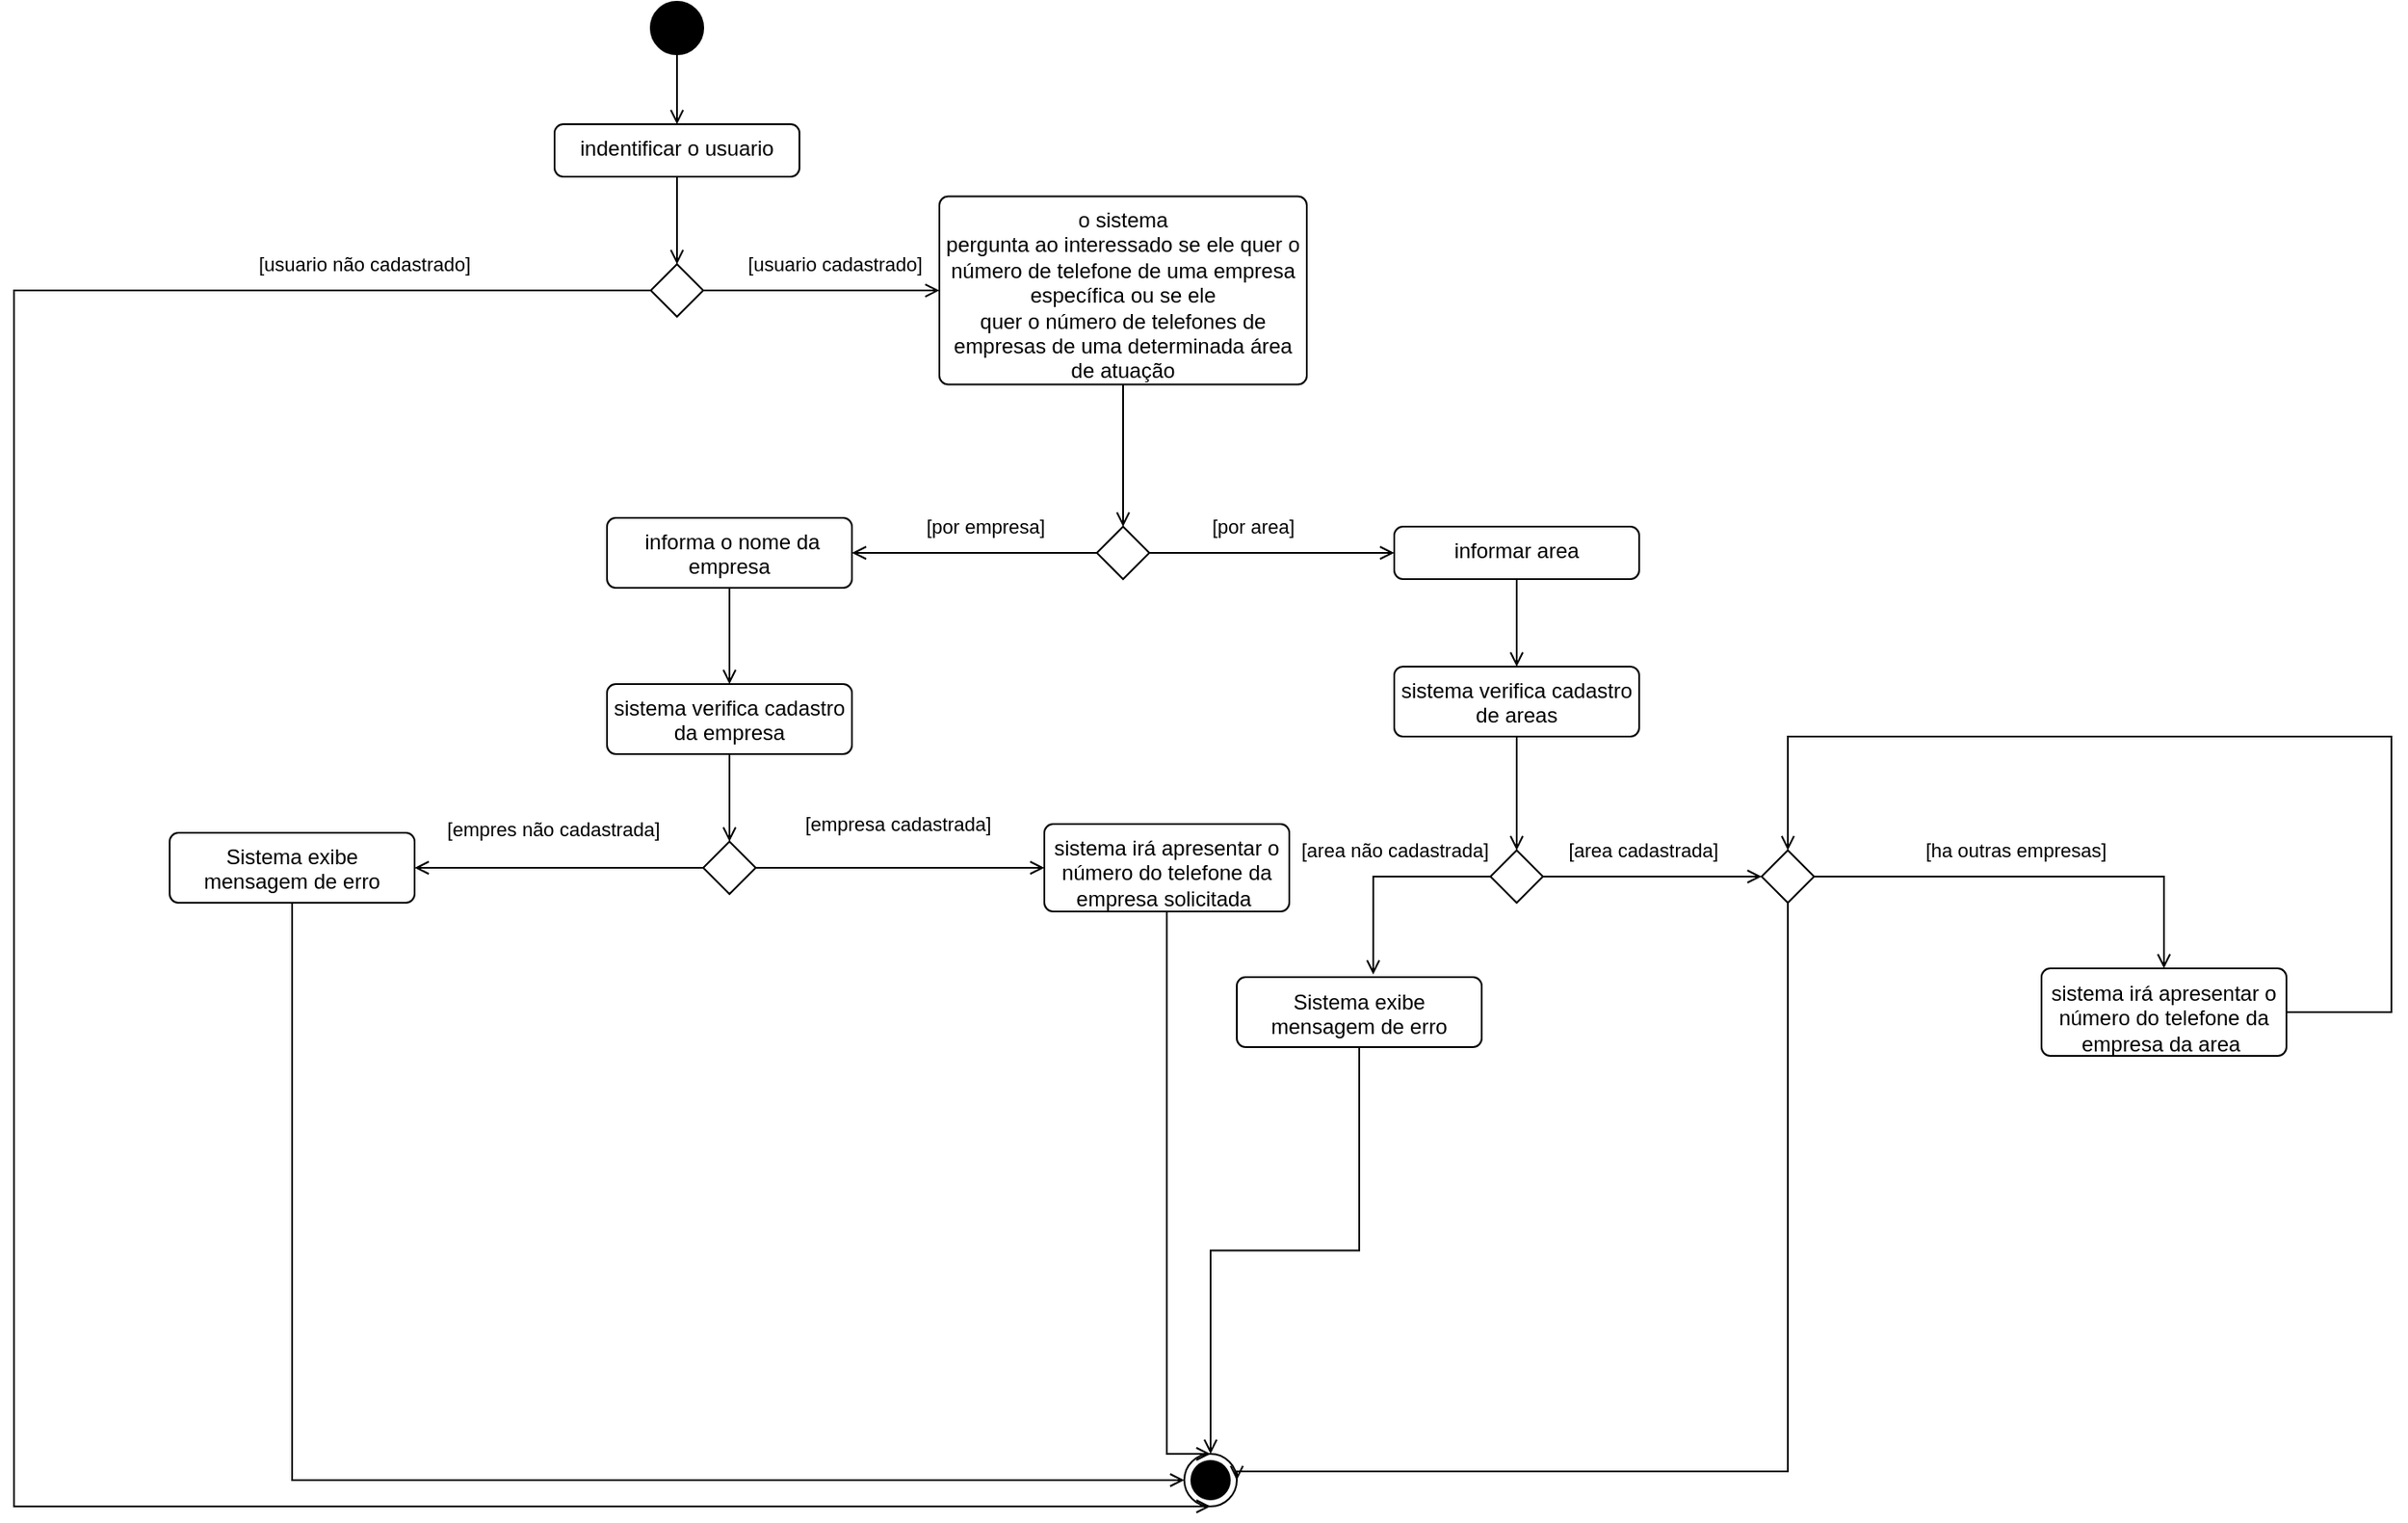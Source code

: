 <mxfile version="27.0.9">
  <diagram name="Página-1" id="IQBuWaAmhjcpI0ZMblcC">
    <mxGraphModel dx="2593" dy="1365" grid="1" gridSize="10" guides="1" tooltips="1" connect="1" arrows="1" fold="1" page="1" pageScale="1" pageWidth="827" pageHeight="1169" math="0" shadow="0">
      <root>
        <mxCell id="0" />
        <mxCell id="1" parent="0" />
        <mxCell id="8d0Jz2q_rhCyi8X6UG1N-8" style="edgeStyle=orthogonalEdgeStyle;shape=connector;rounded=0;orthogonalLoop=1;jettySize=auto;html=1;entryX=0.5;entryY=0;entryDx=0;entryDy=0;strokeColor=default;align=center;verticalAlign=middle;fontFamily=Helvetica;fontSize=11;fontColor=default;labelBackgroundColor=default;endArrow=open;endFill=0;" edge="1" parent="1" source="8d0Jz2q_rhCyi8X6UG1N-1" target="8d0Jz2q_rhCyi8X6UG1N-2">
          <mxGeometry relative="1" as="geometry">
            <Array as="points">
              <mxPoint x="400" y="60" />
              <mxPoint x="400" y="60" />
            </Array>
          </mxGeometry>
        </mxCell>
        <mxCell id="8d0Jz2q_rhCyi8X6UG1N-1" value="" style="ellipse;fillColor=strokeColor;html=1;" vertex="1" parent="1">
          <mxGeometry x="385" y="20" width="30" height="30" as="geometry" />
        </mxCell>
        <mxCell id="8d0Jz2q_rhCyi8X6UG1N-9" value="" style="edgeStyle=orthogonalEdgeStyle;shape=connector;rounded=0;orthogonalLoop=1;jettySize=auto;html=1;strokeColor=default;align=center;verticalAlign=middle;fontFamily=Helvetica;fontSize=11;fontColor=default;labelBackgroundColor=default;endArrow=open;endFill=0;" edge="1" parent="1" source="8d0Jz2q_rhCyi8X6UG1N-2" target="8d0Jz2q_rhCyi8X6UG1N-3">
          <mxGeometry relative="1" as="geometry" />
        </mxCell>
        <mxCell id="8d0Jz2q_rhCyi8X6UG1N-2" value="indentificar o usuario" style="html=1;align=center;verticalAlign=top;rounded=1;absoluteArcSize=1;arcSize=10;dashed=0;whiteSpace=wrap;" vertex="1" parent="1">
          <mxGeometry x="330" y="90" width="140" height="30" as="geometry" />
        </mxCell>
        <mxCell id="8d0Jz2q_rhCyi8X6UG1N-11" value="" style="edgeStyle=orthogonalEdgeStyle;shape=connector;rounded=0;orthogonalLoop=1;jettySize=auto;html=1;strokeColor=default;align=center;verticalAlign=middle;fontFamily=Helvetica;fontSize=11;fontColor=default;labelBackgroundColor=default;endArrow=open;endFill=0;" edge="1" parent="1" source="8d0Jz2q_rhCyi8X6UG1N-3" target="8d0Jz2q_rhCyi8X6UG1N-10">
          <mxGeometry relative="1" as="geometry" />
        </mxCell>
        <mxCell id="8d0Jz2q_rhCyi8X6UG1N-60" value="[usuario cadastrado]" style="edgeLabel;html=1;align=center;verticalAlign=middle;resizable=0;points=[];fontFamily=Helvetica;fontSize=11;fontColor=default;labelBackgroundColor=default;" vertex="1" connectable="0" parent="8d0Jz2q_rhCyi8X6UG1N-11">
          <mxGeometry x="-0.014" y="1" relative="1" as="geometry">
            <mxPoint x="8" y="-14" as="offset" />
          </mxGeometry>
        </mxCell>
        <mxCell id="8d0Jz2q_rhCyi8X6UG1N-59" style="edgeStyle=orthogonalEdgeStyle;shape=connector;rounded=0;orthogonalLoop=1;jettySize=auto;html=1;strokeColor=default;align=center;verticalAlign=middle;fontFamily=Helvetica;fontSize=11;fontColor=default;labelBackgroundColor=default;endArrow=open;endFill=0;entryX=0.5;entryY=1;entryDx=0;entryDy=0;" edge="1" parent="1" source="8d0Jz2q_rhCyi8X6UG1N-3" target="8d0Jz2q_rhCyi8X6UG1N-48">
          <mxGeometry relative="1" as="geometry">
            <mxPoint x="730" y="1310" as="targetPoint" />
            <Array as="points">
              <mxPoint x="21" y="185" />
              <mxPoint x="21" y="880" />
            </Array>
          </mxGeometry>
        </mxCell>
        <mxCell id="8d0Jz2q_rhCyi8X6UG1N-61" value="[usuario não cadastrado]" style="edgeLabel;html=1;align=center;verticalAlign=middle;resizable=0;points=[];fontFamily=Helvetica;fontSize=11;fontColor=default;labelBackgroundColor=default;" vertex="1" connectable="0" parent="8d0Jz2q_rhCyi8X6UG1N-59">
          <mxGeometry x="-0.817" y="-6" relative="1" as="geometry">
            <mxPoint x="-5" y="-9" as="offset" />
          </mxGeometry>
        </mxCell>
        <mxCell id="8d0Jz2q_rhCyi8X6UG1N-3" value="" style="rhombus;" vertex="1" parent="1">
          <mxGeometry x="385" y="170" width="30" height="30" as="geometry" />
        </mxCell>
        <mxCell id="8d0Jz2q_rhCyi8X6UG1N-13" style="edgeStyle=orthogonalEdgeStyle;shape=connector;rounded=0;orthogonalLoop=1;jettySize=auto;html=1;entryX=0.5;entryY=0;entryDx=0;entryDy=0;strokeColor=default;align=center;verticalAlign=middle;fontFamily=Helvetica;fontSize=11;fontColor=default;labelBackgroundColor=default;endArrow=open;endFill=0;" edge="1" parent="1" source="8d0Jz2q_rhCyi8X6UG1N-10" target="8d0Jz2q_rhCyi8X6UG1N-12">
          <mxGeometry relative="1" as="geometry" />
        </mxCell>
        <mxCell id="8d0Jz2q_rhCyi8X6UG1N-10" value="o sistema&lt;br/&gt;pergunta ao interessado se ele quer o número de telefone de uma empresa específica ou se ele&lt;br/&gt;quer o número de telefones de empresas de uma determinada área de atuação" style="html=1;align=center;verticalAlign=top;rounded=1;absoluteArcSize=1;arcSize=10;dashed=0;whiteSpace=wrap;" vertex="1" parent="1">
          <mxGeometry x="550" y="131.25" width="210" height="107.5" as="geometry" />
        </mxCell>
        <mxCell id="8d0Jz2q_rhCyi8X6UG1N-16" value="" style="edgeStyle=orthogonalEdgeStyle;shape=connector;rounded=0;orthogonalLoop=1;jettySize=auto;html=1;strokeColor=default;align=center;verticalAlign=middle;fontFamily=Helvetica;fontSize=11;fontColor=default;labelBackgroundColor=default;endArrow=open;endFill=0;" edge="1" parent="1" source="8d0Jz2q_rhCyi8X6UG1N-12" target="8d0Jz2q_rhCyi8X6UG1N-15">
          <mxGeometry relative="1" as="geometry" />
        </mxCell>
        <mxCell id="8d0Jz2q_rhCyi8X6UG1N-18" value="[por area]" style="edgeLabel;html=1;align=center;verticalAlign=middle;resizable=0;points=[];fontFamily=Helvetica;fontSize=11;fontColor=default;labelBackgroundColor=default;" vertex="1" connectable="0" parent="8d0Jz2q_rhCyi8X6UG1N-16">
          <mxGeometry x="-0.16" y="4" relative="1" as="geometry">
            <mxPoint y="-11" as="offset" />
          </mxGeometry>
        </mxCell>
        <mxCell id="8d0Jz2q_rhCyi8X6UG1N-17" value="" style="edgeStyle=orthogonalEdgeStyle;shape=connector;rounded=0;orthogonalLoop=1;jettySize=auto;html=1;strokeColor=default;align=center;verticalAlign=middle;fontFamily=Helvetica;fontSize=11;fontColor=default;labelBackgroundColor=default;endArrow=open;endFill=0;" edge="1" parent="1" source="8d0Jz2q_rhCyi8X6UG1N-12" target="8d0Jz2q_rhCyi8X6UG1N-14">
          <mxGeometry relative="1" as="geometry" />
        </mxCell>
        <mxCell id="8d0Jz2q_rhCyi8X6UG1N-19" value="[por empresa]" style="edgeLabel;html=1;align=center;verticalAlign=middle;resizable=0;points=[];fontFamily=Helvetica;fontSize=11;fontColor=default;labelBackgroundColor=default;" vertex="1" connectable="0" parent="8d0Jz2q_rhCyi8X6UG1N-17">
          <mxGeometry x="-0.106" y="-2" relative="1" as="geometry">
            <mxPoint x="-2" y="-13" as="offset" />
          </mxGeometry>
        </mxCell>
        <mxCell id="8d0Jz2q_rhCyi8X6UG1N-12" value="" style="rhombus;" vertex="1" parent="1">
          <mxGeometry x="640" y="320" width="30" height="30" as="geometry" />
        </mxCell>
        <mxCell id="8d0Jz2q_rhCyi8X6UG1N-20" style="edgeStyle=orthogonalEdgeStyle;shape=connector;rounded=0;orthogonalLoop=1;jettySize=auto;html=1;strokeColor=default;align=center;verticalAlign=middle;fontFamily=Helvetica;fontSize=11;fontColor=default;labelBackgroundColor=default;endArrow=open;endFill=0;" edge="1" parent="1" source="8d0Jz2q_rhCyi8X6UG1N-14">
          <mxGeometry relative="1" as="geometry">
            <mxPoint x="430" y="410" as="targetPoint" />
          </mxGeometry>
        </mxCell>
        <mxCell id="8d0Jz2q_rhCyi8X6UG1N-14" value="&amp;nbsp;informa o nome da empresa" style="html=1;align=center;verticalAlign=top;rounded=1;absoluteArcSize=1;arcSize=10;dashed=0;whiteSpace=wrap;" vertex="1" parent="1">
          <mxGeometry x="360" y="315" width="140" height="40" as="geometry" />
        </mxCell>
        <mxCell id="8d0Jz2q_rhCyi8X6UG1N-40" value="" style="edgeStyle=orthogonalEdgeStyle;shape=connector;rounded=0;orthogonalLoop=1;jettySize=auto;html=1;strokeColor=default;align=center;verticalAlign=middle;fontFamily=Helvetica;fontSize=11;fontColor=default;labelBackgroundColor=default;endArrow=open;endFill=0;" edge="1" parent="1" source="8d0Jz2q_rhCyi8X6UG1N-15" target="8d0Jz2q_rhCyi8X6UG1N-39">
          <mxGeometry relative="1" as="geometry" />
        </mxCell>
        <mxCell id="8d0Jz2q_rhCyi8X6UG1N-15" value="informar area" style="html=1;align=center;verticalAlign=top;rounded=1;absoluteArcSize=1;arcSize=10;dashed=0;whiteSpace=wrap;" vertex="1" parent="1">
          <mxGeometry x="810" y="320" width="140" height="30" as="geometry" />
        </mxCell>
        <mxCell id="8d0Jz2q_rhCyi8X6UG1N-23" value="" style="edgeStyle=orthogonalEdgeStyle;shape=connector;rounded=0;orthogonalLoop=1;jettySize=auto;html=1;strokeColor=default;align=center;verticalAlign=middle;fontFamily=Helvetica;fontSize=11;fontColor=default;labelBackgroundColor=default;endArrow=open;endFill=0;" edge="1" parent="1" source="8d0Jz2q_rhCyi8X6UG1N-21" target="8d0Jz2q_rhCyi8X6UG1N-22">
          <mxGeometry relative="1" as="geometry" />
        </mxCell>
        <mxCell id="8d0Jz2q_rhCyi8X6UG1N-21" value="sistema verifica cadastro da empresa" style="html=1;align=center;verticalAlign=top;rounded=1;absoluteArcSize=1;arcSize=10;dashed=0;whiteSpace=wrap;" vertex="1" parent="1">
          <mxGeometry x="360" y="410" width="140" height="40" as="geometry" />
        </mxCell>
        <mxCell id="8d0Jz2q_rhCyi8X6UG1N-25" value="" style="edgeStyle=orthogonalEdgeStyle;shape=connector;rounded=0;orthogonalLoop=1;jettySize=auto;html=1;strokeColor=default;align=center;verticalAlign=middle;fontFamily=Helvetica;fontSize=11;fontColor=default;labelBackgroundColor=default;endArrow=open;endFill=0;" edge="1" parent="1" source="8d0Jz2q_rhCyi8X6UG1N-22" target="8d0Jz2q_rhCyi8X6UG1N-26">
          <mxGeometry relative="1" as="geometry">
            <mxPoint x="540" y="515" as="targetPoint" />
          </mxGeometry>
        </mxCell>
        <mxCell id="8d0Jz2q_rhCyi8X6UG1N-27" value="[empresa cadastrada]" style="edgeLabel;html=1;align=center;verticalAlign=middle;resizable=0;points=[];fontFamily=Helvetica;fontSize=11;fontColor=default;labelBackgroundColor=default;" vertex="1" connectable="0" parent="8d0Jz2q_rhCyi8X6UG1N-25">
          <mxGeometry x="-0.267" y="-3" relative="1" as="geometry">
            <mxPoint x="20" y="-28" as="offset" />
          </mxGeometry>
        </mxCell>
        <mxCell id="8d0Jz2q_rhCyi8X6UG1N-30" value="" style="edgeStyle=orthogonalEdgeStyle;shape=connector;rounded=0;orthogonalLoop=1;jettySize=auto;html=1;strokeColor=default;align=center;verticalAlign=middle;fontFamily=Helvetica;fontSize=11;fontColor=default;labelBackgroundColor=default;endArrow=open;endFill=0;" edge="1" parent="1" source="8d0Jz2q_rhCyi8X6UG1N-22" target="8d0Jz2q_rhCyi8X6UG1N-29">
          <mxGeometry relative="1" as="geometry" />
        </mxCell>
        <mxCell id="8d0Jz2q_rhCyi8X6UG1N-31" value="[empres não cadastrada]" style="edgeLabel;html=1;align=center;verticalAlign=middle;resizable=0;points=[];fontFamily=Helvetica;fontSize=11;fontColor=default;labelBackgroundColor=default;" vertex="1" connectable="0" parent="8d0Jz2q_rhCyi8X6UG1N-30">
          <mxGeometry x="0.012" y="-1" relative="1" as="geometry">
            <mxPoint x="-3" y="-21" as="offset" />
          </mxGeometry>
        </mxCell>
        <mxCell id="8d0Jz2q_rhCyi8X6UG1N-22" value="" style="rhombus;" vertex="1" parent="1">
          <mxGeometry x="415" y="500" width="30" height="30" as="geometry" />
        </mxCell>
        <mxCell id="8d0Jz2q_rhCyi8X6UG1N-58" style="edgeStyle=orthogonalEdgeStyle;shape=connector;rounded=0;orthogonalLoop=1;jettySize=auto;html=1;exitX=0.5;exitY=1;exitDx=0;exitDy=0;strokeColor=default;align=center;verticalAlign=middle;fontFamily=Helvetica;fontSize=11;fontColor=default;labelBackgroundColor=default;endArrow=open;endFill=0;" edge="1" parent="1" source="8d0Jz2q_rhCyi8X6UG1N-26" target="8d0Jz2q_rhCyi8X6UG1N-48">
          <mxGeometry relative="1" as="geometry">
            <Array as="points">
              <mxPoint x="680" y="850" />
            </Array>
          </mxGeometry>
        </mxCell>
        <mxCell id="8d0Jz2q_rhCyi8X6UG1N-26" value="sistema irá apresentar o número do telefone da empresa solicitada &lt;span style=&quot;color: rgba(0, 0, 0, 0); font-family: monospace; font-size: 0px; text-align: start; text-wrap-mode: nowrap;&quot;&gt;3CmxGraphModel%3E%3Croot%3E%3CmxCell%20id%3D%220%22%2F%3E%3CmxCell%20id%3D%221%22%20parent%3D%220%22%2F%3E%3CmxCell%20id%3D%222%22%20value%3D%22%22%20style%3D%22html%3D1%3Balign%3Dcenter%3BverticalAlign%3Dtop%3Brounded%3D1%3BabsoluteArcSize%3D1%3BarcSize%3D10%3Bdashed%3D0%3BwhiteSpace%3Dwrap%3B%22%20vertex%3D%221%22%20parent%3D%221%22%3E%3CmxGeometry%20x%3D%22810%22%20y%3D%22320%22%20width%3D%22140%22%20height%3D%2230%22%20as%3D%22geometry%22%2F%3E%3C%2FmxCell%3E%3C%2Froot%3E%3C%2FmxGraphModel%3E&lt;/span&gt;" style="html=1;align=center;verticalAlign=top;rounded=1;absoluteArcSize=1;arcSize=10;dashed=0;whiteSpace=wrap;" vertex="1" parent="1">
          <mxGeometry x="610" y="490" width="140" height="50" as="geometry" />
        </mxCell>
        <mxCell id="8d0Jz2q_rhCyi8X6UG1N-57" style="edgeStyle=orthogonalEdgeStyle;shape=connector;rounded=0;orthogonalLoop=1;jettySize=auto;html=1;strokeColor=default;align=center;verticalAlign=middle;fontFamily=Helvetica;fontSize=11;fontColor=default;labelBackgroundColor=default;endArrow=open;endFill=0;" edge="1" parent="1" source="8d0Jz2q_rhCyi8X6UG1N-29" target="8d0Jz2q_rhCyi8X6UG1N-48">
          <mxGeometry relative="1" as="geometry">
            <mxPoint x="610" y="920" as="targetPoint" />
            <Array as="points">
              <mxPoint x="180" y="865" />
            </Array>
          </mxGeometry>
        </mxCell>
        <mxCell id="8d0Jz2q_rhCyi8X6UG1N-29" value="Sistema exibe mensagem de erro" style="html=1;align=center;verticalAlign=top;rounded=1;absoluteArcSize=1;arcSize=10;dashed=0;whiteSpace=wrap;" vertex="1" parent="1">
          <mxGeometry x="110" y="495" width="140" height="40" as="geometry" />
        </mxCell>
        <mxCell id="8d0Jz2q_rhCyi8X6UG1N-32" value="" style="rhombus;" vertex="1" parent="1">
          <mxGeometry x="865" y="505" width="30" height="30" as="geometry" />
        </mxCell>
        <mxCell id="8d0Jz2q_rhCyi8X6UG1N-36" style="edgeStyle=orthogonalEdgeStyle;shape=connector;rounded=0;orthogonalLoop=1;jettySize=auto;html=1;strokeColor=default;align=center;verticalAlign=middle;fontFamily=Helvetica;fontSize=11;fontColor=default;labelBackgroundColor=default;endArrow=open;endFill=0;entryX=0;entryY=0.5;entryDx=0;entryDy=0;" edge="1" parent="1" source="8d0Jz2q_rhCyi8X6UG1N-32" target="8d0Jz2q_rhCyi8X6UG1N-41">
          <mxGeometry relative="1" as="geometry">
            <mxPoint x="1010" y="597.5" as="targetPoint" />
          </mxGeometry>
        </mxCell>
        <mxCell id="8d0Jz2q_rhCyi8X6UG1N-37" value="[area cadastrada]" style="edgeLabel;html=1;align=center;verticalAlign=middle;resizable=0;points=[];fontFamily=Helvetica;fontSize=11;fontColor=default;labelBackgroundColor=default;" vertex="1" connectable="0" parent="8d0Jz2q_rhCyi8X6UG1N-36">
          <mxGeometry x="-0.403" y="-4" relative="1" as="geometry">
            <mxPoint x="19" y="-19" as="offset" />
          </mxGeometry>
        </mxCell>
        <mxCell id="8d0Jz2q_rhCyi8X6UG1N-49" style="edgeStyle=orthogonalEdgeStyle;shape=connector;rounded=0;orthogonalLoop=1;jettySize=auto;html=1;entryX=0.5;entryY=0;entryDx=0;entryDy=0;strokeColor=default;align=center;verticalAlign=middle;fontFamily=Helvetica;fontSize=11;fontColor=default;labelBackgroundColor=default;endArrow=open;endFill=0;" edge="1" parent="1" source="8d0Jz2q_rhCyi8X6UG1N-39" target="8d0Jz2q_rhCyi8X6UG1N-32">
          <mxGeometry relative="1" as="geometry" />
        </mxCell>
        <mxCell id="8d0Jz2q_rhCyi8X6UG1N-39" value="sistema verifica cadastro de areas" style="html=1;align=center;verticalAlign=top;rounded=1;absoluteArcSize=1;arcSize=10;dashed=0;whiteSpace=wrap;" vertex="1" parent="1">
          <mxGeometry x="810" y="400" width="140" height="40" as="geometry" />
        </mxCell>
        <mxCell id="8d0Jz2q_rhCyi8X6UG1N-43" value="" style="edgeStyle=orthogonalEdgeStyle;shape=connector;rounded=0;orthogonalLoop=1;jettySize=auto;html=1;strokeColor=default;align=center;verticalAlign=middle;fontFamily=Helvetica;fontSize=11;fontColor=default;labelBackgroundColor=default;endArrow=open;endFill=0;" edge="1" parent="1" source="8d0Jz2q_rhCyi8X6UG1N-41" target="8d0Jz2q_rhCyi8X6UG1N-42">
          <mxGeometry relative="1" as="geometry" />
        </mxCell>
        <mxCell id="8d0Jz2q_rhCyi8X6UG1N-46" value="[ha outras empresas]" style="edgeLabel;html=1;align=center;verticalAlign=middle;resizable=0;points=[];fontFamily=Helvetica;fontSize=11;fontColor=default;labelBackgroundColor=default;" vertex="1" connectable="0" parent="8d0Jz2q_rhCyi8X6UG1N-43">
          <mxGeometry x="-0.2" y="2" relative="1" as="geometry">
            <mxPoint x="14" y="-13" as="offset" />
          </mxGeometry>
        </mxCell>
        <mxCell id="8d0Jz2q_rhCyi8X6UG1N-53" style="edgeStyle=orthogonalEdgeStyle;shape=connector;rounded=0;orthogonalLoop=1;jettySize=auto;html=1;entryX=1;entryY=0.5;entryDx=0;entryDy=0;strokeColor=default;align=center;verticalAlign=middle;fontFamily=Helvetica;fontSize=11;fontColor=default;labelBackgroundColor=default;endArrow=open;endFill=0;" edge="1" parent="1" source="8d0Jz2q_rhCyi8X6UG1N-41" target="8d0Jz2q_rhCyi8X6UG1N-48">
          <mxGeometry relative="1" as="geometry">
            <Array as="points">
              <mxPoint x="1035" y="860" />
              <mxPoint x="720" y="860" />
            </Array>
          </mxGeometry>
        </mxCell>
        <mxCell id="8d0Jz2q_rhCyi8X6UG1N-41" value="" style="rhombus;fontFamily=Helvetica;fontSize=11;fontColor=default;labelBackgroundColor=default;" vertex="1" parent="1">
          <mxGeometry x="1020" y="505" width="30" height="30" as="geometry" />
        </mxCell>
        <mxCell id="8d0Jz2q_rhCyi8X6UG1N-44" style="edgeStyle=orthogonalEdgeStyle;shape=connector;rounded=0;orthogonalLoop=1;jettySize=auto;html=1;strokeColor=default;align=center;verticalAlign=middle;fontFamily=Helvetica;fontSize=11;fontColor=default;labelBackgroundColor=default;endArrow=open;endFill=0;entryX=0.5;entryY=0;entryDx=0;entryDy=0;" edge="1" parent="1" source="8d0Jz2q_rhCyi8X6UG1N-42" target="8d0Jz2q_rhCyi8X6UG1N-41">
          <mxGeometry relative="1" as="geometry">
            <mxPoint x="1025" y="580" as="targetPoint" />
            <Array as="points">
              <mxPoint x="1380" y="598" />
              <mxPoint x="1380" y="440" />
              <mxPoint x="1035" y="440" />
            </Array>
          </mxGeometry>
        </mxCell>
        <mxCell id="8d0Jz2q_rhCyi8X6UG1N-42" value="sistema irá apresentar o número do telefone da empresa da area&amp;nbsp;&lt;span style=&quot;color: rgba(0, 0, 0, 0); font-family: monospace; font-size: 0px; text-align: start; text-wrap-mode: nowrap;&quot;&gt;3CmxGraphModel%3E%3Croot%3E%3CmxCell%20id%3D%220%22%2F%3E%3CmxCell%20id%3D%221%22%20parent%3D%220%22%2F%3E%3CmxCell%20id%3D%222%22%20value%3D%22%22%20style%3D%22html%3D1%3Balign%3Dcenter%3BverticalAlign%3Dtop%3Brounded%3D1%3BabsoluteArcSize%3D1%3BarcSize%3D10%3Bdashed%3D0%3BwhiteSpace%3Dwrap%3B%22%20vertex%3D%221%22%20parent%3D%221%22%3E%3CmxGeometry%20x%3D%22810%22%20y%3D%22320%22%20width%3D%22140%22%20height%3D%2230%22%20as%3D%22geometry%22%2F%3E%3C%2FmxCell%3E%3C%2Froot%3E%3C%2FmxGraphModel%3E&lt;/span&gt;" style="html=1;align=center;verticalAlign=top;rounded=1;absoluteArcSize=1;arcSize=10;dashed=0;whiteSpace=wrap;" vertex="1" parent="1">
          <mxGeometry x="1180" y="572.5" width="140" height="50" as="geometry" />
        </mxCell>
        <mxCell id="8d0Jz2q_rhCyi8X6UG1N-48" value="" style="ellipse;html=1;shape=endState;fillColor=strokeColor;fontFamily=Helvetica;fontSize=11;fontColor=default;labelBackgroundColor=default;" vertex="1" parent="1">
          <mxGeometry x="690" y="850" width="30" height="30" as="geometry" />
        </mxCell>
        <mxCell id="8d0Jz2q_rhCyi8X6UG1N-56" style="edgeStyle=orthogonalEdgeStyle;shape=connector;rounded=0;orthogonalLoop=1;jettySize=auto;html=1;strokeColor=default;align=center;verticalAlign=middle;fontFamily=Helvetica;fontSize=11;fontColor=default;labelBackgroundColor=default;endArrow=open;endFill=0;" edge="1" parent="1" source="8d0Jz2q_rhCyi8X6UG1N-50" target="8d0Jz2q_rhCyi8X6UG1N-48">
          <mxGeometry relative="1" as="geometry" />
        </mxCell>
        <mxCell id="8d0Jz2q_rhCyi8X6UG1N-50" value="Sistema exibe mensagem de erro" style="html=1;align=center;verticalAlign=top;rounded=1;absoluteArcSize=1;arcSize=10;dashed=0;whiteSpace=wrap;" vertex="1" parent="1">
          <mxGeometry x="720" y="577.5" width="140" height="40" as="geometry" />
        </mxCell>
        <mxCell id="8d0Jz2q_rhCyi8X6UG1N-51" style="edgeStyle=orthogonalEdgeStyle;shape=connector;rounded=0;orthogonalLoop=1;jettySize=auto;html=1;entryX=0.557;entryY=-0.037;entryDx=0;entryDy=0;entryPerimeter=0;strokeColor=default;align=center;verticalAlign=middle;fontFamily=Helvetica;fontSize=11;fontColor=default;labelBackgroundColor=default;endArrow=open;endFill=0;" edge="1" parent="1" source="8d0Jz2q_rhCyi8X6UG1N-32" target="8d0Jz2q_rhCyi8X6UG1N-50">
          <mxGeometry relative="1" as="geometry" />
        </mxCell>
        <mxCell id="8d0Jz2q_rhCyi8X6UG1N-52" value="[area não cadastrada]" style="edgeLabel;html=1;align=center;verticalAlign=middle;resizable=0;points=[];fontFamily=Helvetica;fontSize=11;fontColor=default;labelBackgroundColor=default;" vertex="1" connectable="0" parent="8d0Jz2q_rhCyi8X6UG1N-51">
          <mxGeometry x="-0.106" relative="1" as="geometry">
            <mxPoint y="-15" as="offset" />
          </mxGeometry>
        </mxCell>
      </root>
    </mxGraphModel>
  </diagram>
</mxfile>
